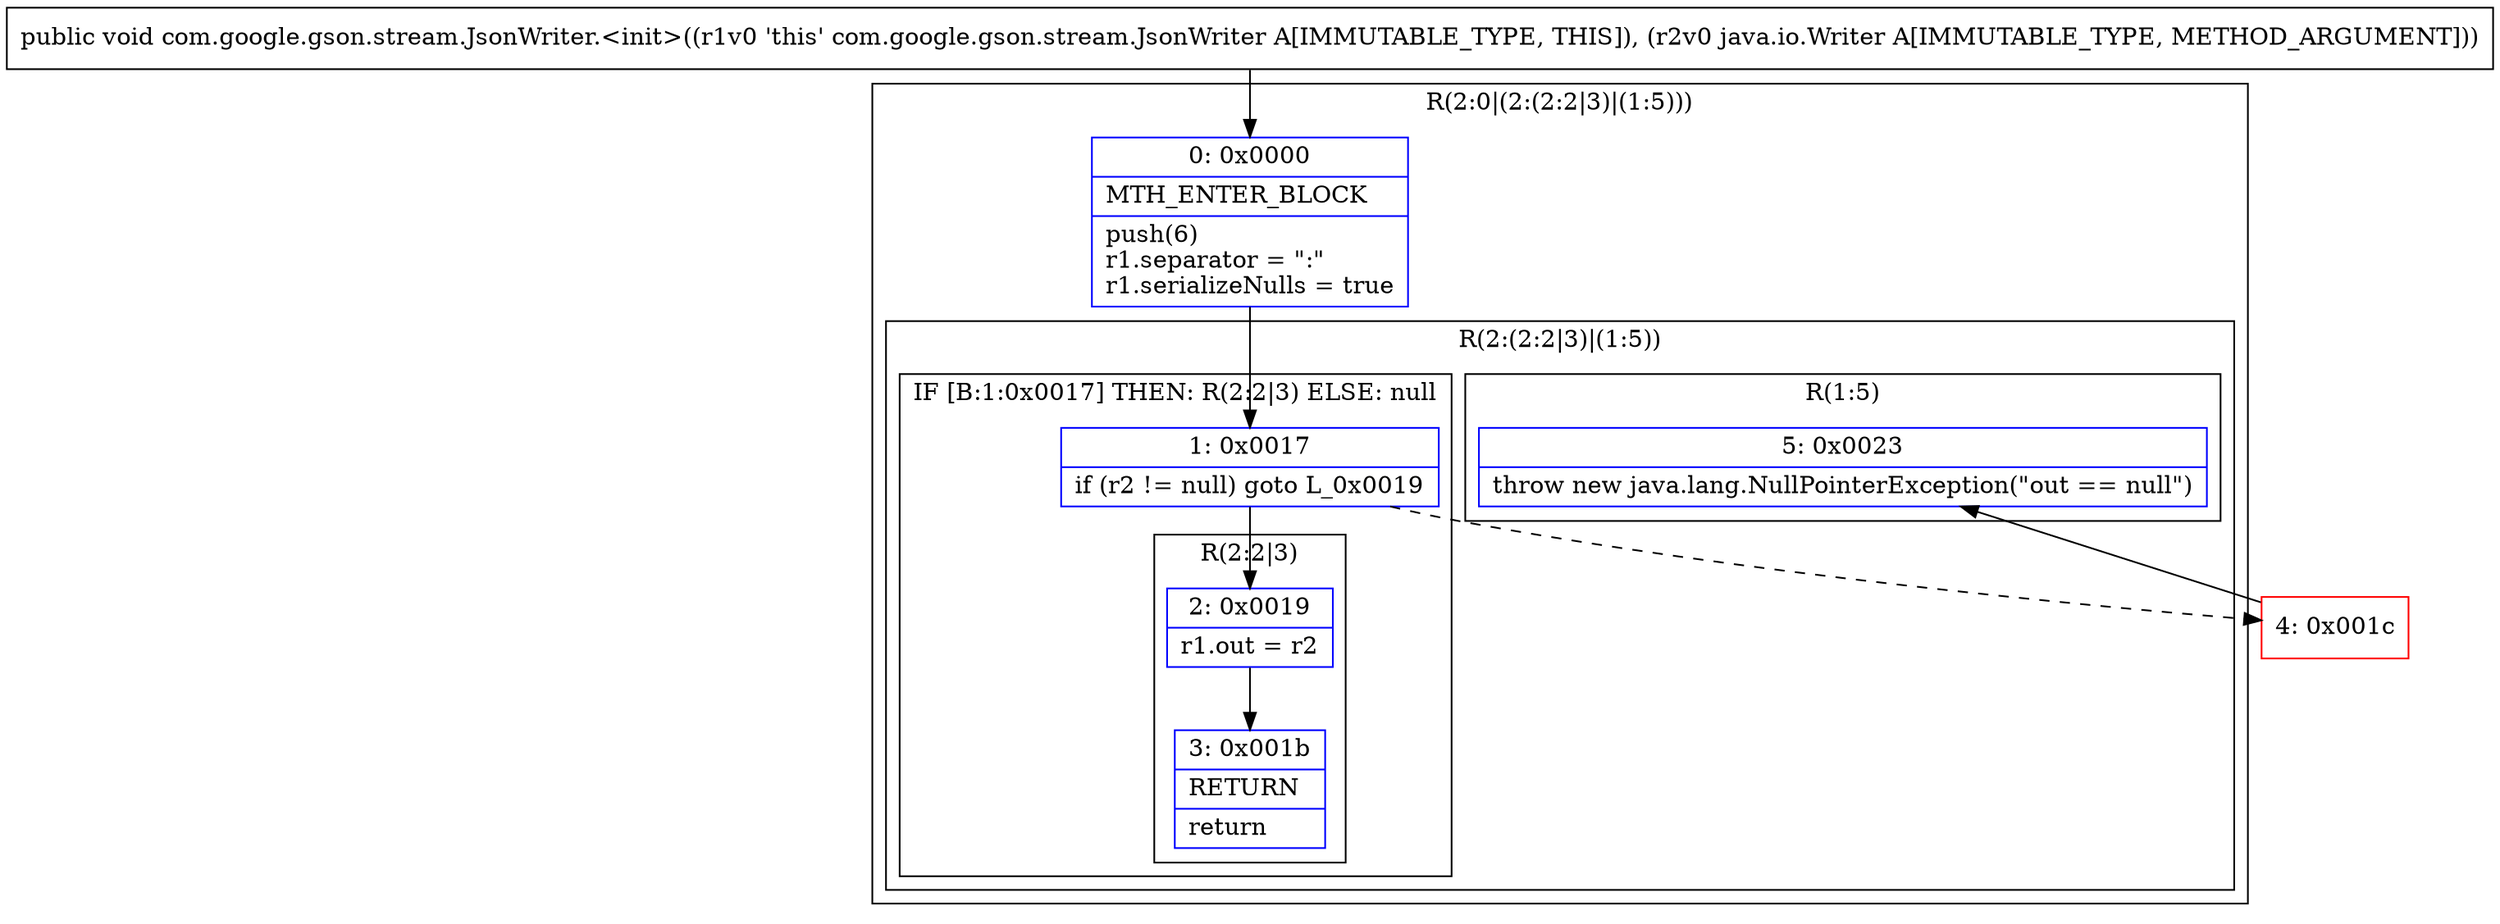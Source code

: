 digraph "CFG forcom.google.gson.stream.JsonWriter.\<init\>(Ljava\/io\/Writer;)V" {
subgraph cluster_Region_509339744 {
label = "R(2:0|(2:(2:2|3)|(1:5)))";
node [shape=record,color=blue];
Node_0 [shape=record,label="{0\:\ 0x0000|MTH_ENTER_BLOCK\l|push(6)\lr1.separator = \":\"\lr1.serializeNulls = true\l}"];
subgraph cluster_Region_1305058685 {
label = "R(2:(2:2|3)|(1:5))";
node [shape=record,color=blue];
subgraph cluster_IfRegion_308980420 {
label = "IF [B:1:0x0017] THEN: R(2:2|3) ELSE: null";
node [shape=record,color=blue];
Node_1 [shape=record,label="{1\:\ 0x0017|if (r2 != null) goto L_0x0019\l}"];
subgraph cluster_Region_1029697862 {
label = "R(2:2|3)";
node [shape=record,color=blue];
Node_2 [shape=record,label="{2\:\ 0x0019|r1.out = r2\l}"];
Node_3 [shape=record,label="{3\:\ 0x001b|RETURN\l|return\l}"];
}
}
subgraph cluster_Region_2089158245 {
label = "R(1:5)";
node [shape=record,color=blue];
Node_5 [shape=record,label="{5\:\ 0x0023|throw new java.lang.NullPointerException(\"out == null\")\l}"];
}
}
}
Node_4 [shape=record,color=red,label="{4\:\ 0x001c}"];
MethodNode[shape=record,label="{public void com.google.gson.stream.JsonWriter.\<init\>((r1v0 'this' com.google.gson.stream.JsonWriter A[IMMUTABLE_TYPE, THIS]), (r2v0 java.io.Writer A[IMMUTABLE_TYPE, METHOD_ARGUMENT])) }"];
MethodNode -> Node_0;
Node_0 -> Node_1;
Node_1 -> Node_2;
Node_1 -> Node_4[style=dashed];
Node_2 -> Node_3;
Node_4 -> Node_5;
}

